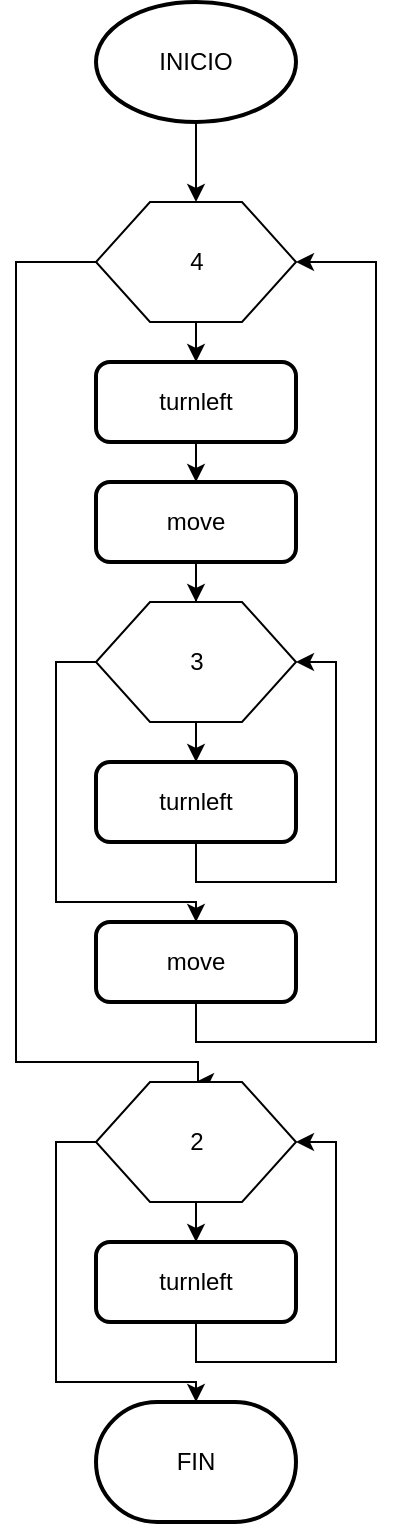 <mxfile version="22.0.4" type="github">
  <diagram name="Página-1" id="hYw0bQcYiqVPPy60x9CJ">
    <mxGraphModel dx="880" dy="478" grid="1" gridSize="10" guides="1" tooltips="1" connect="1" arrows="1" fold="1" page="1" pageScale="1" pageWidth="827" pageHeight="1169" math="0" shadow="0">
      <root>
        <mxCell id="0" />
        <mxCell id="1" parent="0" />
        <mxCell id="_jKhFpfVS5X_HWuZ3Bgj-12" style="edgeStyle=orthogonalEdgeStyle;rounded=0;orthogonalLoop=1;jettySize=auto;html=1;exitX=0.5;exitY=1;exitDx=0;exitDy=0;exitPerimeter=0;" edge="1" parent="1" source="_jKhFpfVS5X_HWuZ3Bgj-2" target="_jKhFpfVS5X_HWuZ3Bgj-4">
          <mxGeometry relative="1" as="geometry" />
        </mxCell>
        <mxCell id="_jKhFpfVS5X_HWuZ3Bgj-2" value="INICIO" style="strokeWidth=2;html=1;shape=mxgraph.flowchart.start_1;whiteSpace=wrap;" vertex="1" parent="1">
          <mxGeometry x="370" y="100" width="100" height="60" as="geometry" />
        </mxCell>
        <mxCell id="_jKhFpfVS5X_HWuZ3Bgj-3" value="FIN" style="strokeWidth=2;html=1;shape=mxgraph.flowchart.terminator;whiteSpace=wrap;" vertex="1" parent="1">
          <mxGeometry x="370" y="800" width="100" height="60" as="geometry" />
        </mxCell>
        <mxCell id="_jKhFpfVS5X_HWuZ3Bgj-13" style="edgeStyle=orthogonalEdgeStyle;rounded=0;orthogonalLoop=1;jettySize=auto;html=1;exitX=0.5;exitY=1;exitDx=0;exitDy=0;" edge="1" parent="1" source="_jKhFpfVS5X_HWuZ3Bgj-4" target="_jKhFpfVS5X_HWuZ3Bgj-5">
          <mxGeometry relative="1" as="geometry" />
        </mxCell>
        <mxCell id="_jKhFpfVS5X_HWuZ3Bgj-20" style="edgeStyle=orthogonalEdgeStyle;rounded=0;orthogonalLoop=1;jettySize=auto;html=1;exitX=0;exitY=0.5;exitDx=0;exitDy=0;" edge="1" parent="1" source="_jKhFpfVS5X_HWuZ3Bgj-4">
          <mxGeometry relative="1" as="geometry">
            <mxPoint x="420" y="640" as="targetPoint" />
            <Array as="points">
              <mxPoint x="330" y="230" />
              <mxPoint x="330" y="630" />
              <mxPoint x="421" y="630" />
            </Array>
          </mxGeometry>
        </mxCell>
        <mxCell id="_jKhFpfVS5X_HWuZ3Bgj-4" value="4" style="verticalLabelPosition=middle;verticalAlign=middle;html=1;shape=hexagon;perimeter=hexagonPerimeter2;arcSize=6;size=0.27;labelPosition=center;align=center;" vertex="1" parent="1">
          <mxGeometry x="370" y="200" width="100" height="60" as="geometry" />
        </mxCell>
        <mxCell id="_jKhFpfVS5X_HWuZ3Bgj-14" style="edgeStyle=orthogonalEdgeStyle;rounded=0;orthogonalLoop=1;jettySize=auto;html=1;exitX=0.5;exitY=1;exitDx=0;exitDy=0;" edge="1" parent="1" source="_jKhFpfVS5X_HWuZ3Bgj-5" target="_jKhFpfVS5X_HWuZ3Bgj-8">
          <mxGeometry relative="1" as="geometry" />
        </mxCell>
        <mxCell id="_jKhFpfVS5X_HWuZ3Bgj-5" value="turnleft" style="rounded=1;whiteSpace=wrap;html=1;absoluteArcSize=1;arcSize=14;strokeWidth=2;" vertex="1" parent="1">
          <mxGeometry x="370" y="280" width="100" height="40" as="geometry" />
        </mxCell>
        <mxCell id="_jKhFpfVS5X_HWuZ3Bgj-16" style="edgeStyle=orthogonalEdgeStyle;rounded=0;orthogonalLoop=1;jettySize=auto;html=1;exitX=0.5;exitY=1;exitDx=0;exitDy=0;" edge="1" parent="1" source="_jKhFpfVS5X_HWuZ3Bgj-6" target="_jKhFpfVS5X_HWuZ3Bgj-9">
          <mxGeometry relative="1" as="geometry" />
        </mxCell>
        <mxCell id="_jKhFpfVS5X_HWuZ3Bgj-24" style="edgeStyle=orthogonalEdgeStyle;rounded=0;orthogonalLoop=1;jettySize=auto;html=1;exitX=0;exitY=0.5;exitDx=0;exitDy=0;" edge="1" parent="1" source="_jKhFpfVS5X_HWuZ3Bgj-6" target="_jKhFpfVS5X_HWuZ3Bgj-10">
          <mxGeometry relative="1" as="geometry">
            <Array as="points">
              <mxPoint x="350" y="430" />
              <mxPoint x="350" y="550" />
              <mxPoint x="420" y="550" />
            </Array>
          </mxGeometry>
        </mxCell>
        <mxCell id="_jKhFpfVS5X_HWuZ3Bgj-6" value="3" style="verticalLabelPosition=middle;verticalAlign=middle;html=1;shape=hexagon;perimeter=hexagonPerimeter2;arcSize=6;size=0.27;labelPosition=center;align=center;" vertex="1" parent="1">
          <mxGeometry x="370" y="400" width="100" height="60" as="geometry" />
        </mxCell>
        <mxCell id="_jKhFpfVS5X_HWuZ3Bgj-21" style="edgeStyle=orthogonalEdgeStyle;rounded=0;orthogonalLoop=1;jettySize=auto;html=1;exitX=0.5;exitY=1;exitDx=0;exitDy=0;" edge="1" parent="1" source="_jKhFpfVS5X_HWuZ3Bgj-7" target="_jKhFpfVS5X_HWuZ3Bgj-11">
          <mxGeometry relative="1" as="geometry" />
        </mxCell>
        <mxCell id="_jKhFpfVS5X_HWuZ3Bgj-23" style="edgeStyle=orthogonalEdgeStyle;rounded=0;orthogonalLoop=1;jettySize=auto;html=1;exitX=0;exitY=0.5;exitDx=0;exitDy=0;" edge="1" parent="1" source="_jKhFpfVS5X_HWuZ3Bgj-7" target="_jKhFpfVS5X_HWuZ3Bgj-3">
          <mxGeometry relative="1" as="geometry">
            <Array as="points">
              <mxPoint x="350" y="670" />
              <mxPoint x="350" y="790" />
              <mxPoint x="420" y="790" />
            </Array>
          </mxGeometry>
        </mxCell>
        <mxCell id="_jKhFpfVS5X_HWuZ3Bgj-7" value="2" style="verticalLabelPosition=middle;verticalAlign=middle;html=1;shape=hexagon;perimeter=hexagonPerimeter2;arcSize=6;size=0.27;labelPosition=center;align=center;" vertex="1" parent="1">
          <mxGeometry x="370" y="640" width="100" height="60" as="geometry" />
        </mxCell>
        <mxCell id="_jKhFpfVS5X_HWuZ3Bgj-15" style="edgeStyle=orthogonalEdgeStyle;rounded=0;orthogonalLoop=1;jettySize=auto;html=1;exitX=0.5;exitY=1;exitDx=0;exitDy=0;" edge="1" parent="1" source="_jKhFpfVS5X_HWuZ3Bgj-8" target="_jKhFpfVS5X_HWuZ3Bgj-6">
          <mxGeometry relative="1" as="geometry" />
        </mxCell>
        <mxCell id="_jKhFpfVS5X_HWuZ3Bgj-8" value="move" style="rounded=1;whiteSpace=wrap;html=1;absoluteArcSize=1;arcSize=14;strokeWidth=2;" vertex="1" parent="1">
          <mxGeometry x="370" y="340" width="100" height="40" as="geometry" />
        </mxCell>
        <mxCell id="_jKhFpfVS5X_HWuZ3Bgj-17" style="edgeStyle=orthogonalEdgeStyle;rounded=0;orthogonalLoop=1;jettySize=auto;html=1;exitX=0.5;exitY=1;exitDx=0;exitDy=0;entryX=1;entryY=0.5;entryDx=0;entryDy=0;" edge="1" parent="1" source="_jKhFpfVS5X_HWuZ3Bgj-9" target="_jKhFpfVS5X_HWuZ3Bgj-6">
          <mxGeometry relative="1" as="geometry">
            <Array as="points">
              <mxPoint x="420" y="540" />
              <mxPoint x="490" y="540" />
              <mxPoint x="490" y="430" />
            </Array>
          </mxGeometry>
        </mxCell>
        <mxCell id="_jKhFpfVS5X_HWuZ3Bgj-9" value="turnleft" style="rounded=1;whiteSpace=wrap;html=1;absoluteArcSize=1;arcSize=14;strokeWidth=2;" vertex="1" parent="1">
          <mxGeometry x="370" y="480" width="100" height="40" as="geometry" />
        </mxCell>
        <mxCell id="_jKhFpfVS5X_HWuZ3Bgj-19" style="edgeStyle=orthogonalEdgeStyle;rounded=0;orthogonalLoop=1;jettySize=auto;html=1;exitX=0.5;exitY=1;exitDx=0;exitDy=0;entryX=1;entryY=0.5;entryDx=0;entryDy=0;" edge="1" parent="1" source="_jKhFpfVS5X_HWuZ3Bgj-10" target="_jKhFpfVS5X_HWuZ3Bgj-4">
          <mxGeometry relative="1" as="geometry">
            <Array as="points">
              <mxPoint x="420" y="620" />
              <mxPoint x="510" y="620" />
              <mxPoint x="510" y="230" />
            </Array>
          </mxGeometry>
        </mxCell>
        <mxCell id="_jKhFpfVS5X_HWuZ3Bgj-10" value="move" style="rounded=1;whiteSpace=wrap;html=1;absoluteArcSize=1;arcSize=14;strokeWidth=2;" vertex="1" parent="1">
          <mxGeometry x="370" y="560" width="100" height="40" as="geometry" />
        </mxCell>
        <mxCell id="_jKhFpfVS5X_HWuZ3Bgj-22" style="edgeStyle=orthogonalEdgeStyle;rounded=0;orthogonalLoop=1;jettySize=auto;html=1;exitX=0.5;exitY=1;exitDx=0;exitDy=0;entryX=1;entryY=0.5;entryDx=0;entryDy=0;" edge="1" parent="1" source="_jKhFpfVS5X_HWuZ3Bgj-11" target="_jKhFpfVS5X_HWuZ3Bgj-7">
          <mxGeometry relative="1" as="geometry">
            <Array as="points">
              <mxPoint x="420" y="780" />
              <mxPoint x="490" y="780" />
              <mxPoint x="490" y="670" />
            </Array>
          </mxGeometry>
        </mxCell>
        <mxCell id="_jKhFpfVS5X_HWuZ3Bgj-11" value="turnleft" style="rounded=1;whiteSpace=wrap;html=1;absoluteArcSize=1;arcSize=14;strokeWidth=2;" vertex="1" parent="1">
          <mxGeometry x="370" y="720" width="100" height="40" as="geometry" />
        </mxCell>
      </root>
    </mxGraphModel>
  </diagram>
</mxfile>
